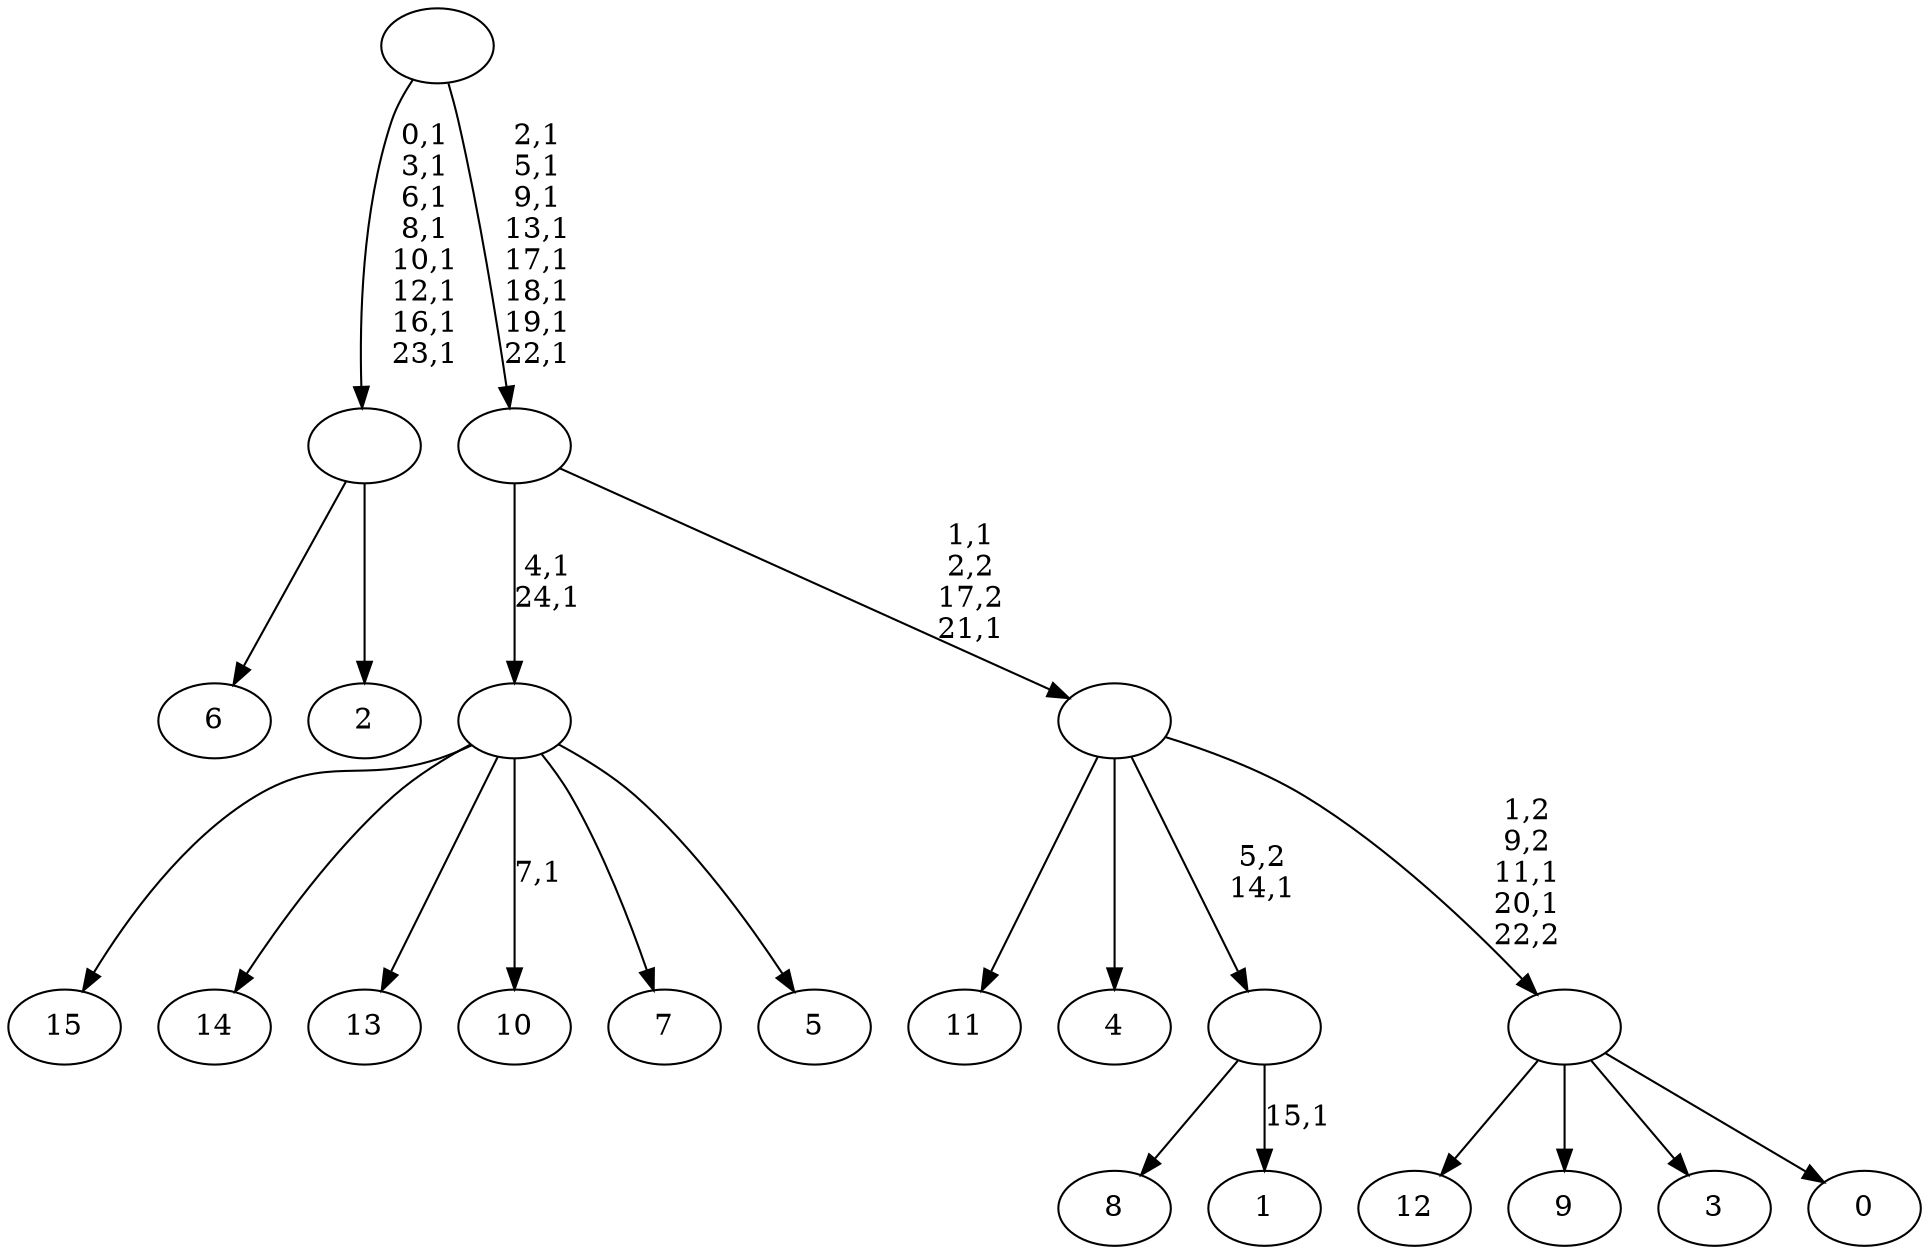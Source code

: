 digraph T {
	41 [label="15"]
	40 [label="14"]
	39 [label="13"]
	38 [label="12"]
	37 [label="11"]
	36 [label="10"]
	34 [label="9"]
	33 [label="8"]
	32 [label="7"]
	31 [label="6"]
	30 [label="5"]
	29 [label=""]
	27 [label="4"]
	26 [label="3"]
	25 [label="2"]
	24 [label=""]
	16 [label="1"]
	14 [label=""]
	13 [label="0"]
	12 [label=""]
	10 [label=""]
	8 [label=""]
	0 [label=""]
	29 -> 36 [label="7,1"]
	29 -> 41 [label=""]
	29 -> 40 [label=""]
	29 -> 39 [label=""]
	29 -> 32 [label=""]
	29 -> 30 [label=""]
	24 -> 31 [label=""]
	24 -> 25 [label=""]
	14 -> 16 [label="15,1"]
	14 -> 33 [label=""]
	12 -> 38 [label=""]
	12 -> 34 [label=""]
	12 -> 26 [label=""]
	12 -> 13 [label=""]
	10 -> 12 [label="1,2\n9,2\n11,1\n20,1\n22,2"]
	10 -> 37 [label=""]
	10 -> 27 [label=""]
	10 -> 14 [label="5,2\n14,1"]
	8 -> 10 [label="1,1\n2,2\n17,2\n21,1"]
	8 -> 29 [label="4,1\n24,1"]
	0 -> 8 [label="2,1\n5,1\n9,1\n13,1\n17,1\n18,1\n19,1\n22,1"]
	0 -> 24 [label="0,1\n3,1\n6,1\n8,1\n10,1\n12,1\n16,1\n23,1"]
}
